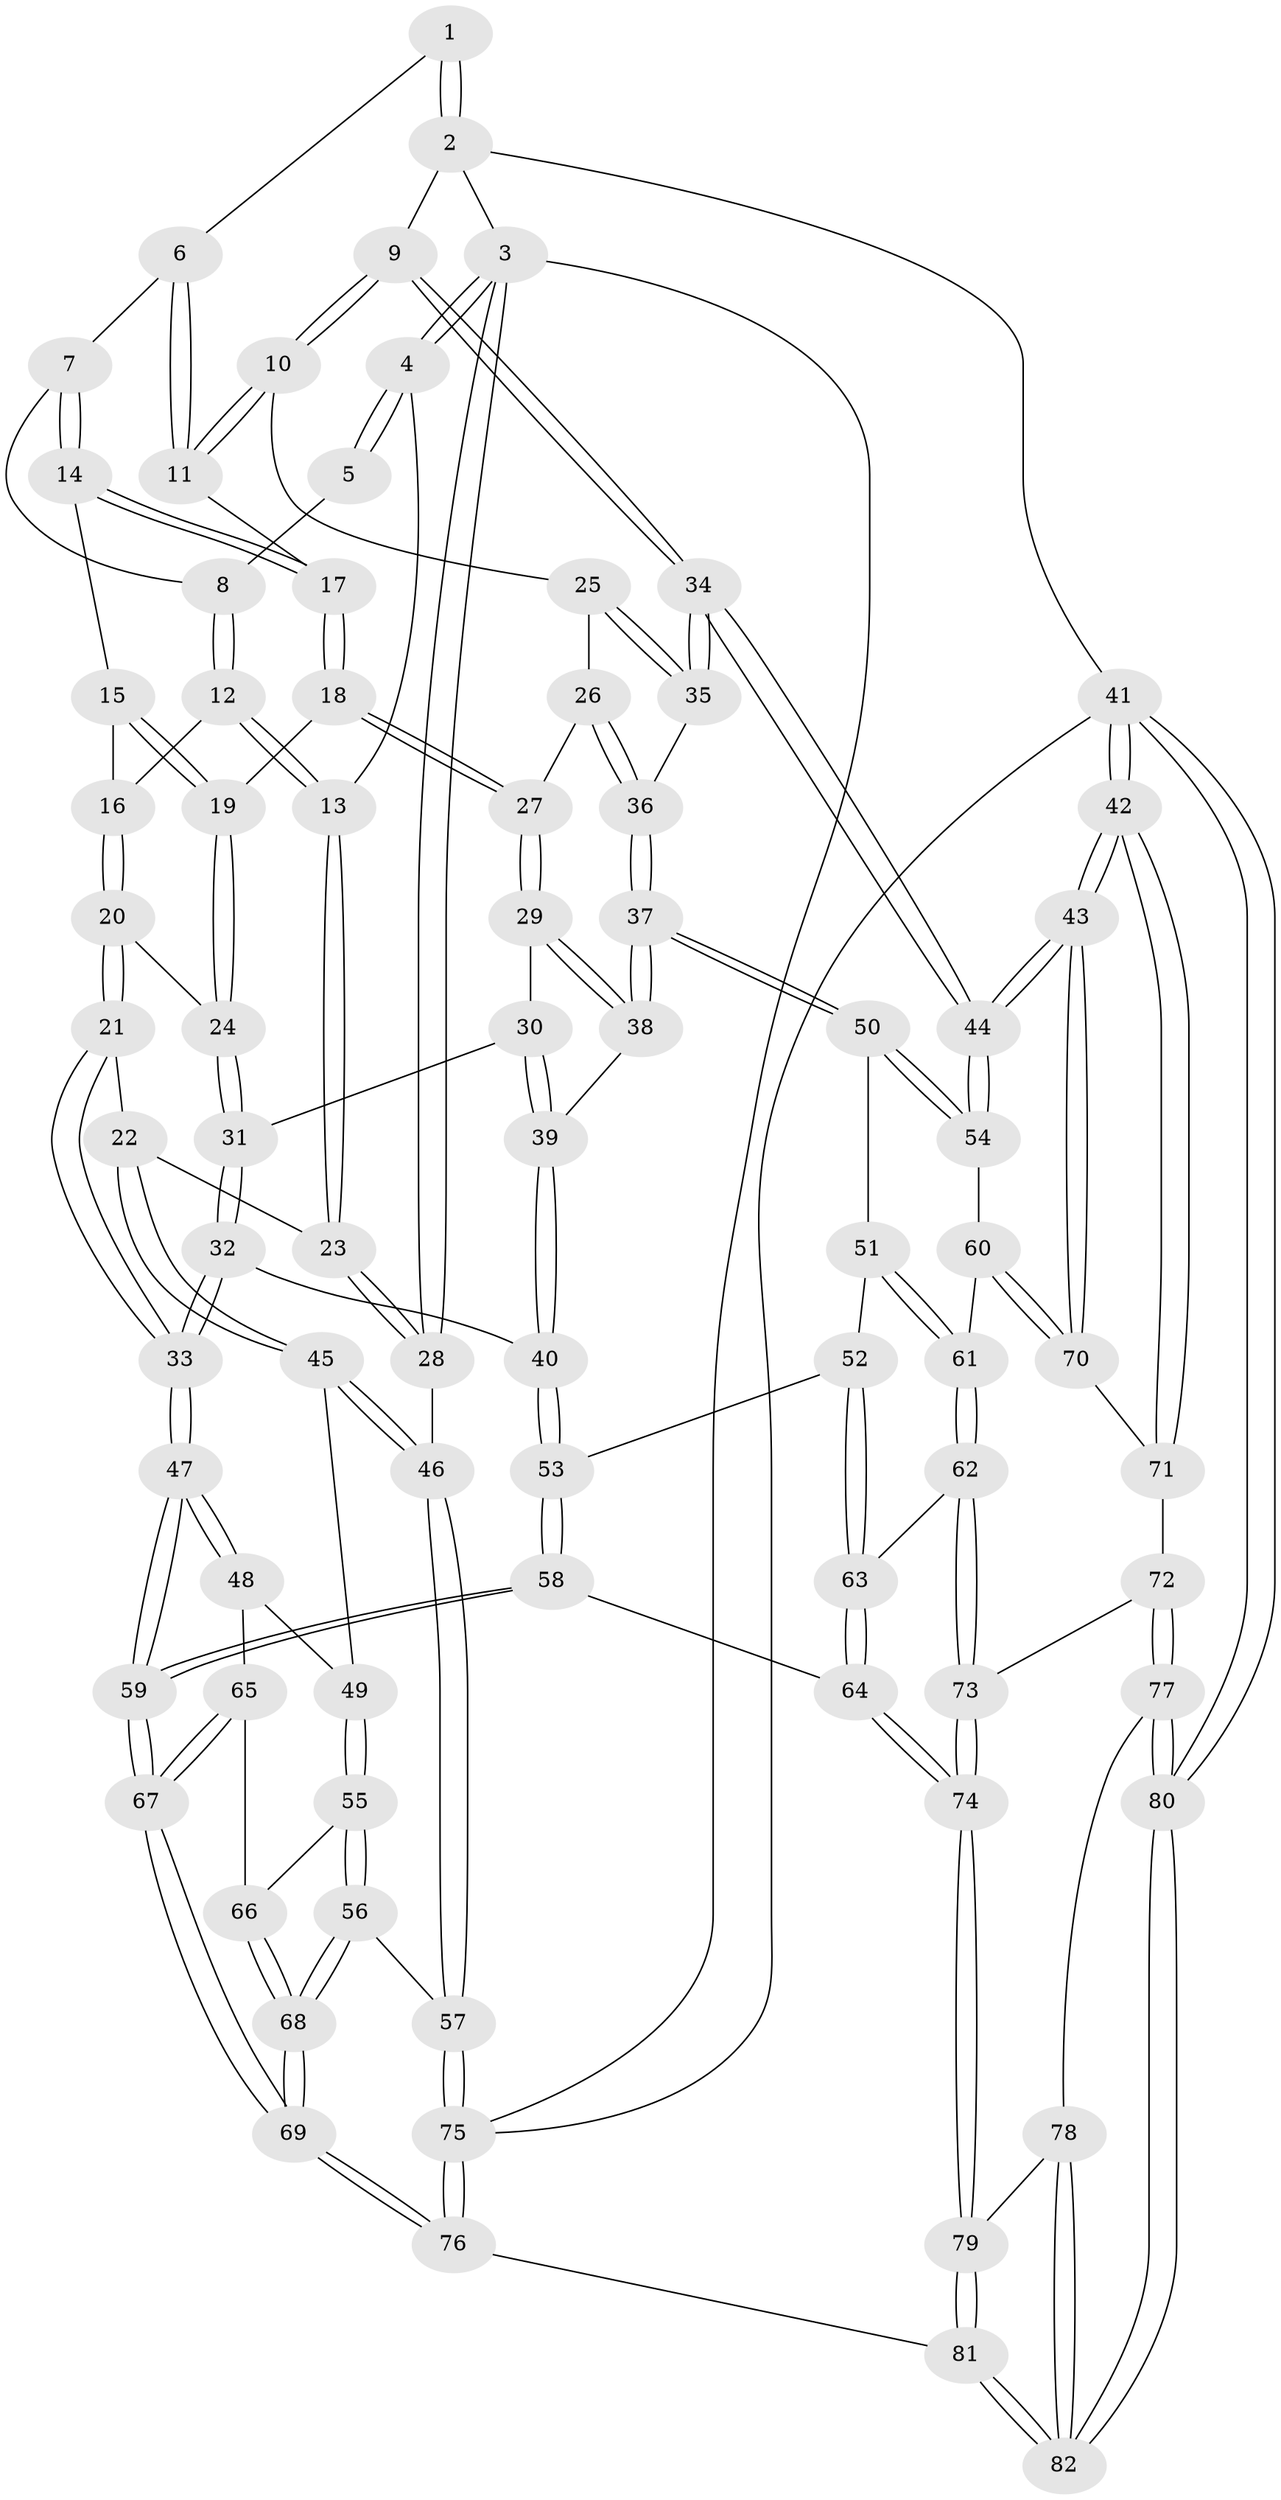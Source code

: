 // Generated by graph-tools (version 1.1) at 2025/03/03/09/25 03:03:23]
// undirected, 82 vertices, 202 edges
graph export_dot {
graph [start="1"]
  node [color=gray90,style=filled];
  1 [pos="+0.6584994086268044+0"];
  2 [pos="+1+0"];
  3 [pos="+0+0"];
  4 [pos="+0+0"];
  5 [pos="+0.34513394262098795+0"];
  6 [pos="+0.6314377546560268+0"];
  7 [pos="+0.5375888891802546+0.05212357487540523"];
  8 [pos="+0.35240219810398715+0"];
  9 [pos="+1+0"];
  10 [pos="+0.7844381402887883+0.16182436483072643"];
  11 [pos="+0.6647330724289123+0.13108700696989456"];
  12 [pos="+0.34753347088444475+0.031176449029398107"];
  13 [pos="+0.1647819671870872+0.1379367073473257"];
  14 [pos="+0.5337715676656459+0.06416162793089908"];
  15 [pos="+0.4723122985784687+0.09003472991493652"];
  16 [pos="+0.39894751767916836+0.10822411151104684"];
  17 [pos="+0.6034031084380191+0.15831227924532357"];
  18 [pos="+0.5750398861861719+0.20379953422620917"];
  19 [pos="+0.573414433813832+0.2044177725234865"];
  20 [pos="+0.4034796192713472+0.2067068249049613"];
  21 [pos="+0.2338810154832681+0.33874058193056183"];
  22 [pos="+0.2288802286700553+0.33716195472032195"];
  23 [pos="+0.14361535343285547+0.25445792470636164"];
  24 [pos="+0.49547771280698444+0.24337719844520073"];
  25 [pos="+0.7708661384317403+0.2426229806960337"];
  26 [pos="+0.7023118980609367+0.3133709850400747"];
  27 [pos="+0.6703986631643967+0.3092739301950084"];
  28 [pos="+0+0.26280330700906646"];
  29 [pos="+0.5789287374116178+0.3683097000644894"];
  30 [pos="+0.5199154431562869+0.37757459994197456"];
  31 [pos="+0.5192075042806545+0.37758128432659605"];
  32 [pos="+0.4740629166480884+0.4296959865442284"];
  33 [pos="+0.34081119832826556+0.471776794764033"];
  34 [pos="+1+0.40815169251326344"];
  35 [pos="+0.9435915101478911+0.3977128358402476"];
  36 [pos="+0.7512967345597108+0.4656045757871324"];
  37 [pos="+0.7498310360687291+0.46790517221621736"];
  38 [pos="+0.690624506777133+0.47968441552995517"];
  39 [pos="+0.6539395006717792+0.4995888698770633"];
  40 [pos="+0.5926332191872927+0.5491901226297108"];
  41 [pos="+1+1"];
  42 [pos="+1+1"];
  43 [pos="+1+0.6504116199190113"];
  44 [pos="+1+0.5032365454121717"];
  45 [pos="+0.06464653696657122+0.5213438202947902"];
  46 [pos="+0+0.5677200296691938"];
  47 [pos="+0.33643616105012614+0.5942849966794864"];
  48 [pos="+0.21033568814843423+0.6111520670932699"];
  49 [pos="+0.11862736739921445+0.5662667289978666"];
  50 [pos="+0.762253394750768+0.5174337720860769"];
  51 [pos="+0.7534399072604404+0.5862709088316793"];
  52 [pos="+0.7036338055326402+0.6184020296747458"];
  53 [pos="+0.5841001347167425+0.5921466188958294"];
  54 [pos="+0.9161863075540069+0.6041581375864951"];
  55 [pos="+0.10296971712077937+0.6715265951845936"];
  56 [pos="+0.027915146582861147+0.6833854310663464"];
  57 [pos="+0+0.5985903087298619"];
  58 [pos="+0.47818467883472715+0.7566498459537545"];
  59 [pos="+0.4189468488411747+0.7501217252983723"];
  60 [pos="+0.8434587492838218+0.6821521408788274"];
  61 [pos="+0.8136982476764336+0.6779474833563257"];
  62 [pos="+0.7568130375364515+0.7153694707005906"];
  63 [pos="+0.6956854355784744+0.6804414261777224"];
  64 [pos="+0.4783616123764149+0.7567660486373287"];
  65 [pos="+0.15089347903727104+0.6808724878695578"];
  66 [pos="+0.14659814368870105+0.6823063908564276"];
  67 [pos="+0.29563789616670827+0.8640996614209465"];
  68 [pos="+0.10545523122697872+0.7941963992552163"];
  69 [pos="+0.16635995278803825+1"];
  70 [pos="+0.8676801830026812+0.7290530967340747"];
  71 [pos="+0.8761577101480184+0.7700480580643152"];
  72 [pos="+0.7812423703991708+0.8600951325670153"];
  73 [pos="+0.7195180422557851+0.8275496466999102"];
  74 [pos="+0.5648179714418748+0.8408759076260984"];
  75 [pos="+0+1"];
  76 [pos="+0.03400770551278063+1"];
  77 [pos="+0.8047432965017218+0.9051985147927019"];
  78 [pos="+0.6896134904036788+0.9627303458088899"];
  79 [pos="+0.5777439843378368+0.9259861045778687"];
  80 [pos="+1+1"];
  81 [pos="+0.5443053688505392+1"];
  82 [pos="+1+1"];
  1 -- 2;
  1 -- 2;
  1 -- 6;
  2 -- 3;
  2 -- 9;
  2 -- 41;
  3 -- 4;
  3 -- 4;
  3 -- 28;
  3 -- 28;
  3 -- 75;
  4 -- 5;
  4 -- 5;
  4 -- 13;
  5 -- 8;
  6 -- 7;
  6 -- 11;
  6 -- 11;
  7 -- 8;
  7 -- 14;
  7 -- 14;
  8 -- 12;
  8 -- 12;
  9 -- 10;
  9 -- 10;
  9 -- 34;
  9 -- 34;
  10 -- 11;
  10 -- 11;
  10 -- 25;
  11 -- 17;
  12 -- 13;
  12 -- 13;
  12 -- 16;
  13 -- 23;
  13 -- 23;
  14 -- 15;
  14 -- 17;
  14 -- 17;
  15 -- 16;
  15 -- 19;
  15 -- 19;
  16 -- 20;
  16 -- 20;
  17 -- 18;
  17 -- 18;
  18 -- 19;
  18 -- 27;
  18 -- 27;
  19 -- 24;
  19 -- 24;
  20 -- 21;
  20 -- 21;
  20 -- 24;
  21 -- 22;
  21 -- 33;
  21 -- 33;
  22 -- 23;
  22 -- 45;
  22 -- 45;
  23 -- 28;
  23 -- 28;
  24 -- 31;
  24 -- 31;
  25 -- 26;
  25 -- 35;
  25 -- 35;
  26 -- 27;
  26 -- 36;
  26 -- 36;
  27 -- 29;
  27 -- 29;
  28 -- 46;
  29 -- 30;
  29 -- 38;
  29 -- 38;
  30 -- 31;
  30 -- 39;
  30 -- 39;
  31 -- 32;
  31 -- 32;
  32 -- 33;
  32 -- 33;
  32 -- 40;
  33 -- 47;
  33 -- 47;
  34 -- 35;
  34 -- 35;
  34 -- 44;
  34 -- 44;
  35 -- 36;
  36 -- 37;
  36 -- 37;
  37 -- 38;
  37 -- 38;
  37 -- 50;
  37 -- 50;
  38 -- 39;
  39 -- 40;
  39 -- 40;
  40 -- 53;
  40 -- 53;
  41 -- 42;
  41 -- 42;
  41 -- 80;
  41 -- 80;
  41 -- 75;
  42 -- 43;
  42 -- 43;
  42 -- 71;
  42 -- 71;
  43 -- 44;
  43 -- 44;
  43 -- 70;
  43 -- 70;
  44 -- 54;
  44 -- 54;
  45 -- 46;
  45 -- 46;
  45 -- 49;
  46 -- 57;
  46 -- 57;
  47 -- 48;
  47 -- 48;
  47 -- 59;
  47 -- 59;
  48 -- 49;
  48 -- 65;
  49 -- 55;
  49 -- 55;
  50 -- 51;
  50 -- 54;
  50 -- 54;
  51 -- 52;
  51 -- 61;
  51 -- 61;
  52 -- 53;
  52 -- 63;
  52 -- 63;
  53 -- 58;
  53 -- 58;
  54 -- 60;
  55 -- 56;
  55 -- 56;
  55 -- 66;
  56 -- 57;
  56 -- 68;
  56 -- 68;
  57 -- 75;
  57 -- 75;
  58 -- 59;
  58 -- 59;
  58 -- 64;
  59 -- 67;
  59 -- 67;
  60 -- 61;
  60 -- 70;
  60 -- 70;
  61 -- 62;
  61 -- 62;
  62 -- 63;
  62 -- 73;
  62 -- 73;
  63 -- 64;
  63 -- 64;
  64 -- 74;
  64 -- 74;
  65 -- 66;
  65 -- 67;
  65 -- 67;
  66 -- 68;
  66 -- 68;
  67 -- 69;
  67 -- 69;
  68 -- 69;
  68 -- 69;
  69 -- 76;
  69 -- 76;
  70 -- 71;
  71 -- 72;
  72 -- 73;
  72 -- 77;
  72 -- 77;
  73 -- 74;
  73 -- 74;
  74 -- 79;
  74 -- 79;
  75 -- 76;
  75 -- 76;
  76 -- 81;
  77 -- 78;
  77 -- 80;
  77 -- 80;
  78 -- 79;
  78 -- 82;
  78 -- 82;
  79 -- 81;
  79 -- 81;
  80 -- 82;
  80 -- 82;
  81 -- 82;
  81 -- 82;
}
